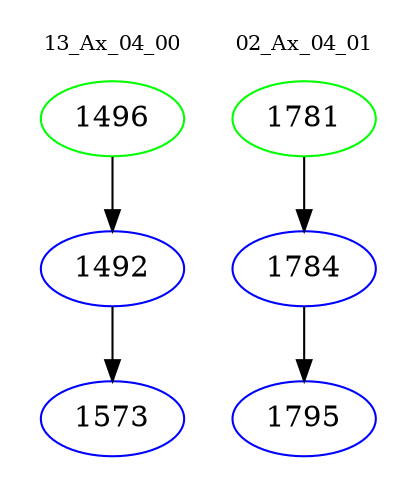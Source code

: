 digraph{
subgraph cluster_0 {
color = white
label = "13_Ax_04_00";
fontsize=10;
T0_1496 [label="1496", color="green"]
T0_1496 -> T0_1492 [color="black"]
T0_1492 [label="1492", color="blue"]
T0_1492 -> T0_1573 [color="black"]
T0_1573 [label="1573", color="blue"]
}
subgraph cluster_1 {
color = white
label = "02_Ax_04_01";
fontsize=10;
T1_1781 [label="1781", color="green"]
T1_1781 -> T1_1784 [color="black"]
T1_1784 [label="1784", color="blue"]
T1_1784 -> T1_1795 [color="black"]
T1_1795 [label="1795", color="blue"]
}
}
